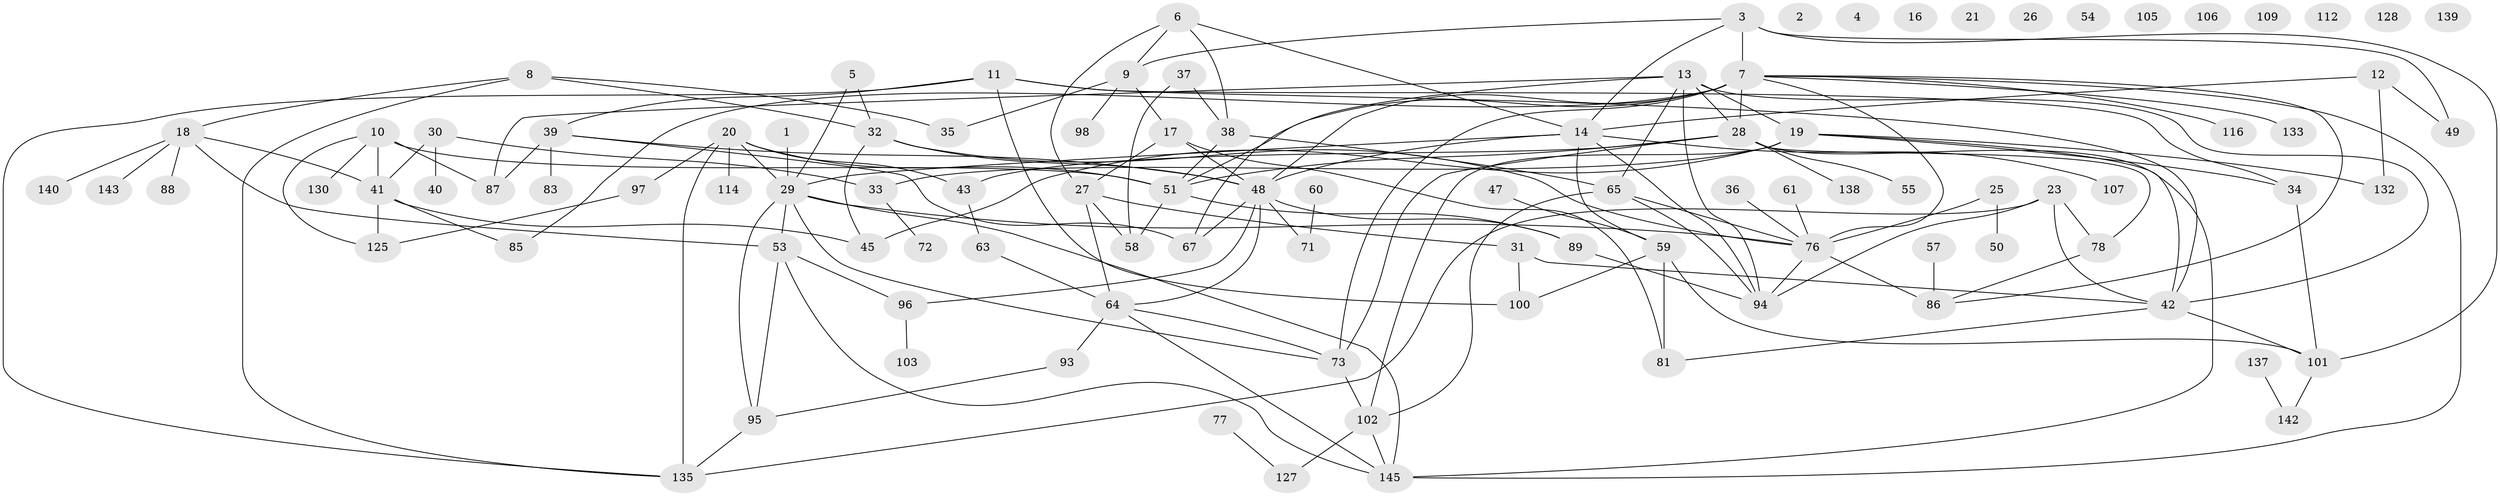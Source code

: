 // Generated by graph-tools (version 1.1) at 2025/23/03/03/25 07:23:26]
// undirected, 102 vertices, 158 edges
graph export_dot {
graph [start="1"]
  node [color=gray90,style=filled];
  1;
  2;
  3 [super="+113"];
  4;
  5 [super="+46"];
  6 [super="+24"];
  7 [super="+22"];
  8 [super="+126"];
  9 [super="+15"];
  10 [super="+119"];
  11 [super="+84"];
  12;
  13 [super="+75"];
  14 [super="+129"];
  16;
  17 [super="+91"];
  18 [super="+90"];
  19 [super="+68"];
  20 [super="+111"];
  21;
  23;
  25;
  26;
  27 [super="+92"];
  28 [super="+62"];
  29 [super="+117"];
  30 [super="+66"];
  31 [super="+44"];
  32 [super="+56"];
  33;
  34;
  35;
  36 [super="+74"];
  37;
  38;
  39 [super="+118"];
  40;
  41 [super="+69"];
  42 [super="+52"];
  43 [super="+134"];
  45;
  47;
  48 [super="+123"];
  49;
  50;
  51 [super="+115"];
  53 [super="+108"];
  54;
  55;
  57;
  58;
  59;
  60;
  61;
  63;
  64 [super="+70"];
  65 [super="+110"];
  67 [super="+79"];
  71;
  72;
  73;
  76 [super="+82"];
  77;
  78 [super="+80"];
  81 [super="+122"];
  83;
  85 [super="+121"];
  86 [super="+99"];
  87;
  88;
  89;
  93;
  94 [super="+124"];
  95 [super="+136"];
  96 [super="+120"];
  97;
  98;
  100 [super="+104"];
  101 [super="+131"];
  102;
  103;
  105;
  106;
  107;
  109;
  112;
  114;
  116;
  125;
  127 [super="+141"];
  128;
  130;
  132;
  133;
  135 [super="+144"];
  137;
  138;
  139;
  140;
  142;
  143;
  145;
  1 -- 29;
  3 -- 14;
  3 -- 49;
  3 -- 101;
  3 -- 7;
  3 -- 9;
  5 -- 29;
  5 -- 32;
  6 -- 9;
  6 -- 38;
  6 -- 27;
  6 -- 14;
  7 -- 85;
  7 -- 133;
  7 -- 48;
  7 -- 86;
  7 -- 51 [weight=2];
  7 -- 76;
  7 -- 145;
  7 -- 116;
  7 -- 73;
  7 -- 28;
  8 -- 32;
  8 -- 18;
  8 -- 35;
  8 -- 135;
  9 -- 35;
  9 -- 98;
  9 -- 17;
  10 -- 87;
  10 -- 130;
  10 -- 51;
  10 -- 41;
  10 -- 125;
  11 -- 34;
  11 -- 39;
  11 -- 42;
  11 -- 100;
  11 -- 135;
  12 -- 49;
  12 -- 132;
  12 -- 14;
  13 -- 87;
  13 -- 19;
  13 -- 65;
  13 -- 67;
  13 -- 42;
  13 -- 28;
  13 -- 94;
  14 -- 29;
  14 -- 94;
  14 -- 48;
  14 -- 59;
  14 -- 107;
  17 -- 27;
  17 -- 48 [weight=2];
  17 -- 81;
  18 -- 88;
  18 -- 140;
  18 -- 41;
  18 -- 143;
  18 -- 53;
  19 -- 34;
  19 -- 102;
  19 -- 132;
  19 -- 33;
  19 -- 42;
  19 -- 45;
  20 -- 97;
  20 -- 114;
  20 -- 29;
  20 -- 51;
  20 -- 135;
  20 -- 43;
  23 -- 94;
  23 -- 135;
  23 -- 78;
  23 -- 42;
  25 -- 50;
  25 -- 76;
  27 -- 58;
  27 -- 64;
  27 -- 31;
  28 -- 55;
  28 -- 73;
  28 -- 78;
  28 -- 138;
  28 -- 43;
  28 -- 145;
  28 -- 51;
  29 -- 145;
  29 -- 73;
  29 -- 76;
  29 -- 53;
  29 -- 95;
  30 -- 33;
  30 -- 41;
  30 -- 40;
  31 -- 42;
  31 -- 100;
  32 -- 76;
  32 -- 48;
  32 -- 45;
  33 -- 72;
  34 -- 101;
  36 -- 76;
  37 -- 38;
  37 -- 58;
  38 -- 51;
  38 -- 65;
  39 -- 67;
  39 -- 83;
  39 -- 87;
  39 -- 48;
  41 -- 125;
  41 -- 45;
  41 -- 85;
  42 -- 81;
  42 -- 101;
  43 -- 63;
  47 -- 59;
  48 -- 64;
  48 -- 71;
  48 -- 89;
  48 -- 96;
  48 -- 67;
  51 -- 89;
  51 -- 58;
  53 -- 95;
  53 -- 145;
  53 -- 96;
  57 -- 86;
  59 -- 100;
  59 -- 101;
  59 -- 81;
  60 -- 71;
  61 -- 76;
  63 -- 64;
  64 -- 93;
  64 -- 145;
  64 -- 73;
  65 -- 94;
  65 -- 102;
  65 -- 76;
  73 -- 102;
  76 -- 94;
  76 -- 86 [weight=2];
  77 -- 127;
  78 -- 86;
  89 -- 94;
  93 -- 95;
  95 -- 135;
  96 -- 103;
  97 -- 125;
  101 -- 142;
  102 -- 145;
  102 -- 127;
  137 -- 142;
}
